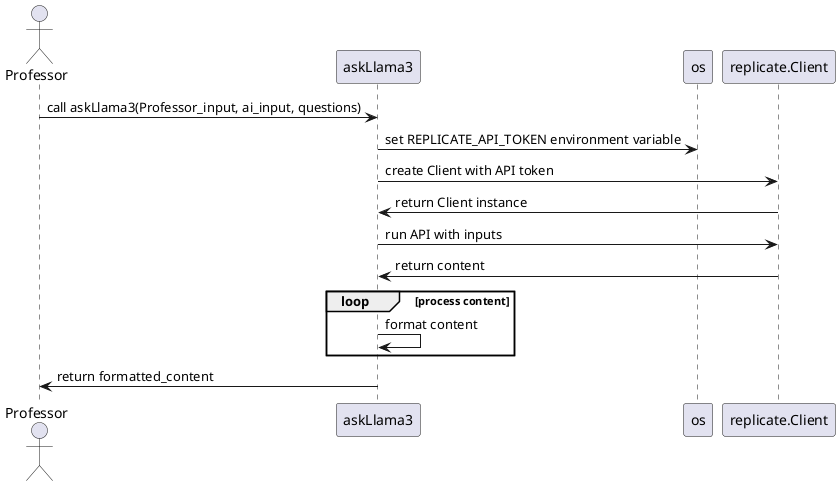 @startuml
actor Professor

participant askLlama3
participant os
participant replicate.Client

Professor -> askLlama3: call askLlama3(Professor_input, ai_input, questions)
askLlama3 -> os: set REPLICATE_API_TOKEN environment variable
askLlama3 -> replicate.Client: create Client with API token
replicate.Client -> askLlama3: return Client instance
askLlama3 -> replicate.Client: run API with inputs
replicate.Client -> askLlama3: return content

loop process content
    askLlama3 -> askLlama3: format content
end

askLlama3 -> Professor: return formatted_content
@enduml
